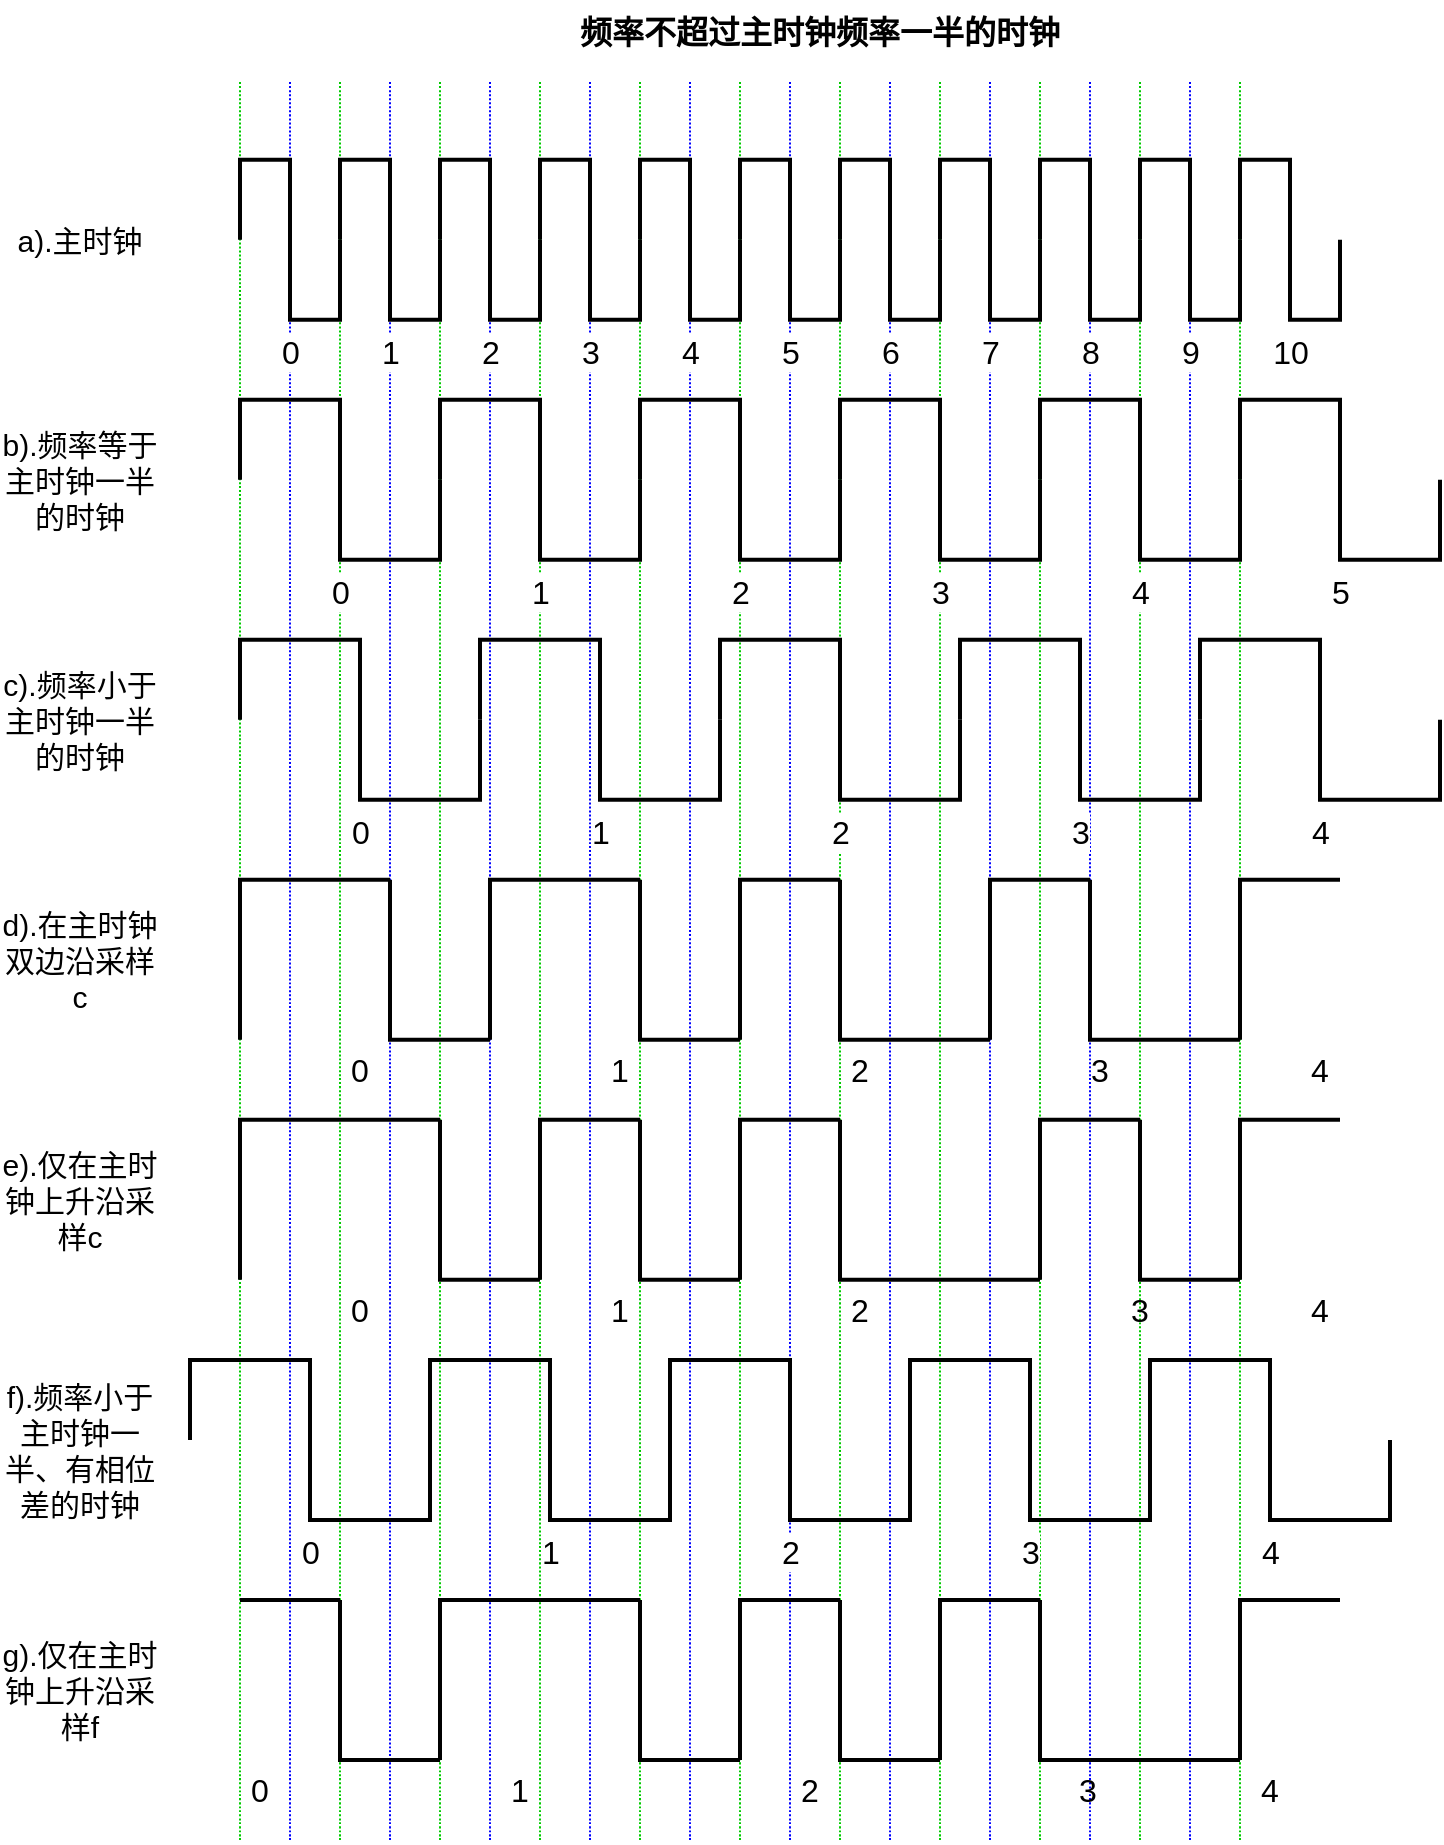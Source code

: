 <mxfile version="28.1.0">
  <diagram name="第 1 页" id="kcO5k25MqnUP4M4dq3CH">
    <mxGraphModel dx="1426" dy="743" grid="1" gridSize="10" guides="1" tooltips="1" connect="1" arrows="1" fold="1" page="1" pageScale="1" pageWidth="827" pageHeight="1169" math="0" shadow="0">
      <root>
        <mxCell id="0" />
        <mxCell id="1" parent="0" />
        <mxCell id="0A2Kg7AsmlqlQmkPii5g-1" value="" style="endArrow=none;html=1;rounded=0;labelBackgroundColor=none;strokeColor=#00CC00;strokeWidth=1;fontSize=16;fontColor=#000000;curved=1;dashed=1;dashPattern=1 1;" edge="1" parent="1">
          <mxGeometry width="50" height="50" relative="1" as="geometry">
            <mxPoint x="160" y="960" as="sourcePoint" />
            <mxPoint x="160" y="80" as="targetPoint" />
          </mxGeometry>
        </mxCell>
        <mxCell id="0A2Kg7AsmlqlQmkPii5g-2" value="" style="endArrow=none;html=1;rounded=0;labelBackgroundColor=none;strokeColor=#00CC00;strokeWidth=1;fontSize=16;fontColor=#000000;curved=1;dashed=1;dashPattern=1 1;" edge="1" parent="1">
          <mxGeometry width="50" height="50" relative="1" as="geometry">
            <mxPoint x="210" y="960" as="sourcePoint" />
            <mxPoint x="210" y="80" as="targetPoint" />
          </mxGeometry>
        </mxCell>
        <mxCell id="0A2Kg7AsmlqlQmkPii5g-3" value="" style="endArrow=none;html=1;rounded=0;labelBackgroundColor=none;strokeColor=#00CC00;strokeWidth=1;fontSize=16;fontColor=#000000;curved=1;dashed=1;dashPattern=1 1;" edge="1" parent="1">
          <mxGeometry width="50" height="50" relative="1" as="geometry">
            <mxPoint x="260" y="960" as="sourcePoint" />
            <mxPoint x="260" y="80" as="targetPoint" />
          </mxGeometry>
        </mxCell>
        <mxCell id="0A2Kg7AsmlqlQmkPii5g-4" value="" style="endArrow=none;html=1;rounded=0;labelBackgroundColor=none;strokeColor=#00CC00;strokeWidth=1;fontSize=16;fontColor=#000000;curved=1;dashed=1;dashPattern=1 1;" edge="1" parent="1">
          <mxGeometry width="50" height="50" relative="1" as="geometry">
            <mxPoint x="310" y="960" as="sourcePoint" />
            <mxPoint x="310" y="80" as="targetPoint" />
          </mxGeometry>
        </mxCell>
        <mxCell id="0A2Kg7AsmlqlQmkPii5g-5" value="" style="endArrow=none;html=1;rounded=0;labelBackgroundColor=none;strokeColor=#00CC00;strokeWidth=1;fontSize=16;fontColor=#000000;curved=1;dashed=1;dashPattern=1 1;" edge="1" parent="1">
          <mxGeometry width="50" height="50" relative="1" as="geometry">
            <mxPoint x="360" y="960" as="sourcePoint" />
            <mxPoint x="360" y="80" as="targetPoint" />
          </mxGeometry>
        </mxCell>
        <mxCell id="0A2Kg7AsmlqlQmkPii5g-6" value="" style="endArrow=none;html=1;rounded=0;labelBackgroundColor=none;strokeColor=#00CC00;strokeWidth=1;fontSize=16;fontColor=#000000;curved=1;dashed=1;dashPattern=1 1;" edge="1" parent="1">
          <mxGeometry width="50" height="50" relative="1" as="geometry">
            <mxPoint x="410" y="960" as="sourcePoint" />
            <mxPoint x="410" y="80" as="targetPoint" />
          </mxGeometry>
        </mxCell>
        <mxCell id="0A2Kg7AsmlqlQmkPii5g-7" value="" style="endArrow=none;html=1;rounded=0;labelBackgroundColor=none;strokeColor=#00CC00;strokeWidth=1;fontSize=16;fontColor=#000000;curved=1;dashed=1;dashPattern=1 1;" edge="1" parent="1">
          <mxGeometry width="50" height="50" relative="1" as="geometry">
            <mxPoint x="510" y="960" as="sourcePoint" />
            <mxPoint x="510" y="80" as="targetPoint" />
          </mxGeometry>
        </mxCell>
        <mxCell id="0A2Kg7AsmlqlQmkPii5g-8" value="" style="endArrow=none;html=1;rounded=0;labelBackgroundColor=none;strokeColor=#0000FF;strokeWidth=1;fontSize=16;fontColor=#000000;curved=1;dashed=1;dashPattern=1 1;" edge="1" parent="1">
          <mxGeometry width="50" height="50" relative="1" as="geometry">
            <mxPoint x="185" y="960" as="sourcePoint" />
            <mxPoint x="185" y="80" as="targetPoint" />
          </mxGeometry>
        </mxCell>
        <mxCell id="0A2Kg7AsmlqlQmkPii5g-9" value="" style="endArrow=none;html=1;rounded=0;labelBackgroundColor=none;strokeColor=#0000FF;strokeWidth=1;fontSize=16;fontColor=#000000;curved=1;dashed=1;dashPattern=1 1;" edge="1" parent="1">
          <mxGeometry width="50" height="50" relative="1" as="geometry">
            <mxPoint x="235" y="960" as="sourcePoint" />
            <mxPoint x="235" y="80" as="targetPoint" />
          </mxGeometry>
        </mxCell>
        <mxCell id="0A2Kg7AsmlqlQmkPii5g-10" value="" style="endArrow=none;html=1;rounded=0;labelBackgroundColor=none;strokeColor=#0000FF;strokeWidth=1;fontSize=16;fontColor=#000000;curved=1;dashed=1;dashPattern=1 1;" edge="1" parent="1">
          <mxGeometry width="50" height="50" relative="1" as="geometry">
            <mxPoint x="285" y="960" as="sourcePoint" />
            <mxPoint x="285" y="80" as="targetPoint" />
          </mxGeometry>
        </mxCell>
        <mxCell id="0A2Kg7AsmlqlQmkPii5g-11" value="" style="endArrow=none;html=1;rounded=0;labelBackgroundColor=none;strokeColor=#0000FF;strokeWidth=1;fontSize=16;fontColor=#000000;curved=1;dashed=1;dashPattern=1 1;" edge="1" parent="1">
          <mxGeometry width="50" height="50" relative="1" as="geometry">
            <mxPoint x="385" y="960" as="sourcePoint" />
            <mxPoint x="385" y="80" as="targetPoint" />
          </mxGeometry>
        </mxCell>
        <mxCell id="0A2Kg7AsmlqlQmkPii5g-12" value="" style="endArrow=none;html=1;rounded=0;labelBackgroundColor=none;strokeColor=#0000FF;strokeWidth=1;fontSize=16;fontColor=#000000;curved=1;dashed=1;dashPattern=1 1;" edge="1" parent="1">
          <mxGeometry width="50" height="50" relative="1" as="geometry">
            <mxPoint x="435" y="960" as="sourcePoint" />
            <mxPoint x="435" y="80" as="targetPoint" />
          </mxGeometry>
        </mxCell>
        <mxCell id="0A2Kg7AsmlqlQmkPii5g-13" value="" style="endArrow=none;html=1;rounded=0;labelBackgroundColor=none;strokeColor=#0000FF;strokeWidth=1;fontSize=16;fontColor=#000000;curved=1;dashed=1;dashPattern=1 1;" edge="1" parent="1">
          <mxGeometry width="50" height="50" relative="1" as="geometry">
            <mxPoint x="485" y="960" as="sourcePoint" />
            <mxPoint x="485" y="80" as="targetPoint" />
          </mxGeometry>
        </mxCell>
        <mxCell id="0A2Kg7AsmlqlQmkPii5g-14" value="" style="endArrow=none;html=1;rounded=0;labelBackgroundColor=none;strokeColor=#0000FF;strokeWidth=1;fontSize=16;fontColor=#000000;curved=1;dashed=1;dashPattern=1 1;" edge="1" parent="1">
          <mxGeometry width="50" height="50" relative="1" as="geometry">
            <mxPoint x="335" y="960" as="sourcePoint" />
            <mxPoint x="335" y="80" as="targetPoint" />
          </mxGeometry>
        </mxCell>
        <mxCell id="0A2Kg7AsmlqlQmkPii5g-15" value="" style="endArrow=none;html=1;rounded=0;labelBackgroundColor=none;strokeColor=#00CC00;strokeWidth=1;fontSize=16;fontColor=#000000;curved=1;dashed=1;dashPattern=1 1;" edge="1" parent="1">
          <mxGeometry width="50" height="50" relative="1" as="geometry">
            <mxPoint x="560" y="960" as="sourcePoint" />
            <mxPoint x="560" y="80" as="targetPoint" />
          </mxGeometry>
        </mxCell>
        <mxCell id="0A2Kg7AsmlqlQmkPii5g-16" value="" style="endArrow=none;html=1;rounded=0;labelBackgroundColor=none;strokeColor=#00CC00;strokeWidth=1;fontSize=16;fontColor=#000000;curved=1;dashed=1;dashPattern=1 1;" edge="1" parent="1">
          <mxGeometry width="50" height="50" relative="1" as="geometry">
            <mxPoint x="610" y="960" as="sourcePoint" />
            <mxPoint x="610" y="80" as="targetPoint" />
          </mxGeometry>
        </mxCell>
        <mxCell id="0A2Kg7AsmlqlQmkPii5g-17" value="" style="endArrow=none;html=1;rounded=0;labelBackgroundColor=none;strokeColor=#00CC00;strokeWidth=1;fontSize=16;fontColor=#000000;curved=1;dashed=1;dashPattern=1 1;" edge="1" parent="1">
          <mxGeometry width="50" height="50" relative="1" as="geometry">
            <mxPoint x="660" y="960" as="sourcePoint" />
            <mxPoint x="660" y="80" as="targetPoint" />
          </mxGeometry>
        </mxCell>
        <mxCell id="0A2Kg7AsmlqlQmkPii5g-18" value="" style="endArrow=none;html=1;rounded=0;labelBackgroundColor=none;strokeColor=#0000FF;strokeWidth=1;fontSize=16;fontColor=#000000;curved=1;dashed=1;dashPattern=1 1;" edge="1" parent="1">
          <mxGeometry width="50" height="50" relative="1" as="geometry">
            <mxPoint x="535" y="960" as="sourcePoint" />
            <mxPoint x="535" y="80" as="targetPoint" />
          </mxGeometry>
        </mxCell>
        <mxCell id="0A2Kg7AsmlqlQmkPii5g-19" value="" style="endArrow=none;html=1;rounded=0;labelBackgroundColor=none;strokeColor=#0000FF;strokeWidth=1;fontSize=16;fontColor=#000000;curved=1;dashed=1;dashPattern=1 1;" edge="1" parent="1">
          <mxGeometry width="50" height="50" relative="1" as="geometry">
            <mxPoint x="585" y="960" as="sourcePoint" />
            <mxPoint x="585" y="80" as="targetPoint" />
          </mxGeometry>
        </mxCell>
        <mxCell id="0A2Kg7AsmlqlQmkPii5g-20" value="" style="endArrow=none;html=1;rounded=0;labelBackgroundColor=none;strokeColor=#0000FF;strokeWidth=1;fontSize=16;fontColor=#000000;curved=1;dashed=1;dashPattern=1 1;" edge="1" parent="1">
          <mxGeometry width="50" height="50" relative="1" as="geometry">
            <mxPoint x="635" y="960" as="sourcePoint" />
            <mxPoint x="635" y="80" as="targetPoint" />
          </mxGeometry>
        </mxCell>
        <mxCell id="0A2Kg7AsmlqlQmkPii5g-21" value="" style="endArrow=none;html=1;rounded=0;labelBackgroundColor=none;strokeColor=#00CC00;strokeWidth=1;fontSize=16;fontColor=#000000;curved=1;dashed=1;dashPattern=1 1;" edge="1" parent="1">
          <mxGeometry width="50" height="50" relative="1" as="geometry">
            <mxPoint x="460" y="960" as="sourcePoint" />
            <mxPoint x="460" y="80" as="targetPoint" />
          </mxGeometry>
        </mxCell>
        <mxCell id="0A2Kg7AsmlqlQmkPii5g-22" value="0" style="pointerEvents=1;verticalLabelPosition=bottom;shadow=0;dashed=0;align=center;html=1;verticalAlign=top;shape=mxgraph.electrical.waveforms.square_wave;labelBackgroundColor=default;strokeColor=#000000;strokeWidth=2;fontSize=16;fontColor=#000000;" vertex="1" parent="1">
          <mxGeometry x="160" y="239.86" width="100" height="80" as="geometry" />
        </mxCell>
        <mxCell id="0A2Kg7AsmlqlQmkPii5g-23" value="1" style="pointerEvents=1;verticalLabelPosition=bottom;shadow=0;dashed=0;align=center;html=1;verticalAlign=top;shape=mxgraph.electrical.waveforms.square_wave;labelBackgroundColor=default;strokeColor=#000000;strokeWidth=2;fontSize=16;fontColor=#000000;" vertex="1" parent="1">
          <mxGeometry x="260" y="239.86" width="100" height="80" as="geometry" />
        </mxCell>
        <mxCell id="0A2Kg7AsmlqlQmkPii5g-24" value="2" style="pointerEvents=1;verticalLabelPosition=bottom;shadow=0;dashed=0;align=center;html=1;verticalAlign=top;shape=mxgraph.electrical.waveforms.square_wave;labelBackgroundColor=default;strokeColor=#000000;strokeWidth=2;fontSize=16;fontColor=#000000;" vertex="1" parent="1">
          <mxGeometry x="360" y="239.86" width="100" height="80" as="geometry" />
        </mxCell>
        <mxCell id="0A2Kg7AsmlqlQmkPii5g-25" value="3" style="pointerEvents=1;verticalLabelPosition=bottom;shadow=0;dashed=0;align=center;html=1;verticalAlign=top;shape=mxgraph.electrical.waveforms.square_wave;labelBackgroundColor=default;strokeColor=#000000;strokeWidth=2;fontSize=16;fontColor=#000000;" vertex="1" parent="1">
          <mxGeometry x="460" y="239.86" width="100" height="80" as="geometry" />
        </mxCell>
        <mxCell id="0A2Kg7AsmlqlQmkPii5g-26" value="4" style="pointerEvents=1;verticalLabelPosition=bottom;shadow=0;dashed=0;align=center;html=1;verticalAlign=top;shape=mxgraph.electrical.waveforms.square_wave;labelBackgroundColor=default;strokeColor=#000000;strokeWidth=2;fontSize=16;fontColor=#000000;" vertex="1" parent="1">
          <mxGeometry x="560" y="239.86" width="100" height="80" as="geometry" />
        </mxCell>
        <mxCell id="0A2Kg7AsmlqlQmkPii5g-27" value="0" style="pointerEvents=1;verticalLabelPosition=bottom;shadow=0;dashed=0;align=center;html=1;verticalAlign=top;shape=mxgraph.electrical.waveforms.square_wave;labelBackgroundColor=default;strokeColor=#000000;strokeWidth=2;fontSize=16;fontColor=#000000;" vertex="1" parent="1">
          <mxGeometry x="160" y="359.86" width="120" height="80" as="geometry" />
        </mxCell>
        <mxCell id="0A2Kg7AsmlqlQmkPii5g-28" value="1" style="pointerEvents=1;verticalLabelPosition=bottom;shadow=0;dashed=0;align=center;html=1;verticalAlign=top;shape=mxgraph.electrical.waveforms.square_wave;labelBackgroundColor=default;strokeColor=#000000;strokeWidth=2;fontSize=16;fontColor=#000000;" vertex="1" parent="1">
          <mxGeometry x="280" y="359.86" width="120" height="80" as="geometry" />
        </mxCell>
        <mxCell id="0A2Kg7AsmlqlQmkPii5g-29" value="2" style="pointerEvents=1;verticalLabelPosition=bottom;shadow=0;dashed=0;align=center;html=1;verticalAlign=top;shape=mxgraph.electrical.waveforms.square_wave;labelBackgroundColor=default;strokeColor=#000000;strokeWidth=2;fontSize=16;fontColor=#000000;" vertex="1" parent="1">
          <mxGeometry x="400" y="359.86" width="120" height="80" as="geometry" />
        </mxCell>
        <mxCell id="0A2Kg7AsmlqlQmkPii5g-30" value="3" style="pointerEvents=1;verticalLabelPosition=bottom;shadow=0;dashed=0;align=center;html=1;verticalAlign=top;shape=mxgraph.electrical.waveforms.square_wave;labelBackgroundColor=default;strokeColor=#000000;strokeWidth=2;fontSize=16;fontColor=#000000;" vertex="1" parent="1">
          <mxGeometry x="520" y="359.86" width="120" height="80" as="geometry" />
        </mxCell>
        <mxCell id="0A2Kg7AsmlqlQmkPii5g-31" value="5" style="pointerEvents=1;verticalLabelPosition=bottom;shadow=0;dashed=0;align=center;html=1;verticalAlign=top;shape=mxgraph.electrical.waveforms.square_wave;labelBackgroundColor=default;strokeColor=#000000;strokeWidth=2;fontSize=16;fontColor=#000000;" vertex="1" parent="1">
          <mxGeometry x="660" y="239.86" width="100" height="80" as="geometry" />
        </mxCell>
        <mxCell id="0A2Kg7AsmlqlQmkPii5g-32" value="4" style="pointerEvents=1;verticalLabelPosition=bottom;shadow=0;dashed=0;align=center;html=1;verticalAlign=top;shape=mxgraph.electrical.waveforms.square_wave;labelBackgroundColor=default;strokeColor=#000000;strokeWidth=2;fontSize=16;fontColor=#000000;" vertex="1" parent="1">
          <mxGeometry x="640" y="359.86" width="120" height="80" as="geometry" />
        </mxCell>
        <mxCell id="0A2Kg7AsmlqlQmkPii5g-33" value="" style="endArrow=none;html=1;rounded=0;strokeWidth=2;" edge="1" parent="1">
          <mxGeometry width="50" height="50" relative="1" as="geometry">
            <mxPoint x="160" y="559.86" as="sourcePoint" />
            <mxPoint x="235" y="479.86" as="targetPoint" />
            <Array as="points">
              <mxPoint x="160" y="479.86" />
            </Array>
          </mxGeometry>
        </mxCell>
        <mxCell id="0A2Kg7AsmlqlQmkPii5g-34" value="0" style="pointerEvents=1;verticalLabelPosition=bottom;shadow=0;dashed=0;align=center;html=1;verticalAlign=top;shape=mxgraph.electrical.waveforms.square_wave;labelBackgroundColor=default;strokeColor=#000000;strokeWidth=2;fontSize=16;fontColor=#000000;" vertex="1" parent="1">
          <mxGeometry x="160" y="119.86" width="50" height="80" as="geometry" />
        </mxCell>
        <mxCell id="0A2Kg7AsmlqlQmkPii5g-35" value="1" style="pointerEvents=1;verticalLabelPosition=bottom;shadow=0;dashed=0;align=center;html=1;verticalAlign=top;shape=mxgraph.electrical.waveforms.square_wave;labelBackgroundColor=default;strokeColor=#000000;strokeWidth=2;fontSize=16;fontColor=#000000;" vertex="1" parent="1">
          <mxGeometry x="210" y="119.86" width="50" height="80" as="geometry" />
        </mxCell>
        <mxCell id="0A2Kg7AsmlqlQmkPii5g-36" value="2" style="pointerEvents=1;verticalLabelPosition=bottom;shadow=0;dashed=0;align=center;html=1;verticalAlign=top;shape=mxgraph.electrical.waveforms.square_wave;labelBackgroundColor=default;strokeColor=#000000;strokeWidth=2;fontSize=16;fontColor=#000000;" vertex="1" parent="1">
          <mxGeometry x="260" y="119.86" width="50" height="80" as="geometry" />
        </mxCell>
        <mxCell id="0A2Kg7AsmlqlQmkPii5g-37" value="3" style="pointerEvents=1;verticalLabelPosition=bottom;shadow=0;dashed=0;align=center;html=1;verticalAlign=top;shape=mxgraph.electrical.waveforms.square_wave;labelBackgroundColor=default;strokeColor=#000000;strokeWidth=2;fontSize=16;fontColor=#000000;" vertex="1" parent="1">
          <mxGeometry x="310" y="119.86" width="50" height="80" as="geometry" />
        </mxCell>
        <mxCell id="0A2Kg7AsmlqlQmkPii5g-38" value="4" style="pointerEvents=1;verticalLabelPosition=bottom;shadow=0;dashed=0;align=center;html=1;verticalAlign=top;shape=mxgraph.electrical.waveforms.square_wave;labelBackgroundColor=default;strokeColor=#000000;strokeWidth=2;fontSize=16;fontColor=#000000;" vertex="1" parent="1">
          <mxGeometry x="360" y="119.86" width="50" height="80" as="geometry" />
        </mxCell>
        <mxCell id="0A2Kg7AsmlqlQmkPii5g-39" value="5" style="pointerEvents=1;verticalLabelPosition=bottom;shadow=0;dashed=0;align=center;html=1;verticalAlign=top;shape=mxgraph.electrical.waveforms.square_wave;labelBackgroundColor=default;strokeColor=#000000;strokeWidth=2;fontSize=16;fontColor=#000000;" vertex="1" parent="1">
          <mxGeometry x="410" y="119.86" width="50" height="80" as="geometry" />
        </mxCell>
        <mxCell id="0A2Kg7AsmlqlQmkPii5g-40" value="6" style="pointerEvents=1;verticalLabelPosition=bottom;shadow=0;dashed=0;align=center;html=1;verticalAlign=top;shape=mxgraph.electrical.waveforms.square_wave;labelBackgroundColor=default;strokeColor=#000000;strokeWidth=2;fontSize=16;fontColor=#000000;" vertex="1" parent="1">
          <mxGeometry x="460" y="119.86" width="50" height="80" as="geometry" />
        </mxCell>
        <mxCell id="0A2Kg7AsmlqlQmkPii5g-41" value="7" style="pointerEvents=1;verticalLabelPosition=bottom;shadow=0;dashed=0;align=center;html=1;verticalAlign=top;shape=mxgraph.electrical.waveforms.square_wave;labelBackgroundColor=default;strokeColor=#000000;strokeWidth=2;fontSize=16;fontColor=#000000;" vertex="1" parent="1">
          <mxGeometry x="510" y="119.86" width="50" height="80" as="geometry" />
        </mxCell>
        <mxCell id="0A2Kg7AsmlqlQmkPii5g-42" value="8" style="pointerEvents=1;verticalLabelPosition=bottom;shadow=0;dashed=0;align=center;html=1;verticalAlign=top;shape=mxgraph.electrical.waveforms.square_wave;labelBackgroundColor=default;strokeColor=#000000;strokeWidth=2;fontSize=16;fontColor=#000000;" vertex="1" parent="1">
          <mxGeometry x="560" y="119.86" width="50" height="80" as="geometry" />
        </mxCell>
        <mxCell id="0A2Kg7AsmlqlQmkPii5g-43" value="9" style="pointerEvents=1;verticalLabelPosition=bottom;shadow=0;dashed=0;align=center;html=1;verticalAlign=top;shape=mxgraph.electrical.waveforms.square_wave;labelBackgroundColor=default;strokeColor=#000000;strokeWidth=2;fontSize=16;fontColor=#000000;" vertex="1" parent="1">
          <mxGeometry x="610" y="119.86" width="50" height="80" as="geometry" />
        </mxCell>
        <mxCell id="0A2Kg7AsmlqlQmkPii5g-44" value="10" style="pointerEvents=1;verticalLabelPosition=bottom;shadow=0;dashed=0;align=center;html=1;verticalAlign=top;shape=mxgraph.electrical.waveforms.square_wave;labelBackgroundColor=default;strokeColor=#000000;strokeWidth=2;fontSize=16;fontColor=#000000;" vertex="1" parent="1">
          <mxGeometry x="660" y="119.86" width="50" height="80" as="geometry" />
        </mxCell>
        <mxCell id="0A2Kg7AsmlqlQmkPii5g-45" value="a).主时钟" style="text;html=1;strokeColor=none;fillColor=none;align=center;verticalAlign=middle;whiteSpace=wrap;rounded=0;fontSize=15;" vertex="1" parent="1">
          <mxGeometry x="40" y="144.86" width="80" height="30" as="geometry" />
        </mxCell>
        <mxCell id="0A2Kg7AsmlqlQmkPii5g-46" value="b).频率等于主时钟一半的时钟" style="text;html=1;strokeColor=none;fillColor=none;align=center;verticalAlign=middle;whiteSpace=wrap;rounded=0;fontSize=15;" vertex="1" parent="1">
          <mxGeometry x="40" y="264.86" width="80" height="30" as="geometry" />
        </mxCell>
        <mxCell id="0A2Kg7AsmlqlQmkPii5g-47" value="c).频率小于主时钟一半的时钟" style="text;html=1;strokeColor=none;fillColor=none;align=center;verticalAlign=middle;whiteSpace=wrap;rounded=0;fontSize=15;" vertex="1" parent="1">
          <mxGeometry x="40" y="384.86" width="80" height="30" as="geometry" />
        </mxCell>
        <mxCell id="0A2Kg7AsmlqlQmkPii5g-48" value="" style="endArrow=none;html=1;rounded=0;strokeWidth=2;" edge="1" parent="1">
          <mxGeometry width="50" height="50" relative="1" as="geometry">
            <mxPoint x="285" y="559.86" as="sourcePoint" />
            <mxPoint x="235" y="479.86" as="targetPoint" />
            <Array as="points">
              <mxPoint x="235" y="559.86" />
            </Array>
          </mxGeometry>
        </mxCell>
        <mxCell id="0A2Kg7AsmlqlQmkPii5g-49" value="d).在主时钟双边沿采样c" style="text;html=1;strokeColor=none;fillColor=none;align=center;verticalAlign=middle;whiteSpace=wrap;rounded=0;fontSize=15;" vertex="1" parent="1">
          <mxGeometry x="40" y="504.86" width="80" height="30" as="geometry" />
        </mxCell>
        <mxCell id="0A2Kg7AsmlqlQmkPii5g-50" value="e).仅在主时钟上升沿采样c" style="text;html=1;strokeColor=none;fillColor=none;align=center;verticalAlign=middle;whiteSpace=wrap;rounded=0;fontSize=15;" vertex="1" parent="1">
          <mxGeometry x="40" y="624.86" width="80" height="30" as="geometry" />
        </mxCell>
        <mxCell id="0A2Kg7AsmlqlQmkPii5g-51" value="" style="endArrow=none;html=1;rounded=0;strokeWidth=2;" edge="1" parent="1">
          <mxGeometry width="50" height="50" relative="1" as="geometry">
            <mxPoint x="285" y="559.86" as="sourcePoint" />
            <mxPoint x="360" y="479.86" as="targetPoint" />
            <Array as="points">
              <mxPoint x="285" y="479.86" />
            </Array>
          </mxGeometry>
        </mxCell>
        <mxCell id="0A2Kg7AsmlqlQmkPii5g-52" value="" style="endArrow=none;html=1;rounded=0;strokeWidth=2;" edge="1" parent="1">
          <mxGeometry width="50" height="50" relative="1" as="geometry">
            <mxPoint x="410" y="559.86" as="sourcePoint" />
            <mxPoint x="360" y="479.86" as="targetPoint" />
            <Array as="points">
              <mxPoint x="360" y="559.86" />
            </Array>
          </mxGeometry>
        </mxCell>
        <mxCell id="0A2Kg7AsmlqlQmkPii5g-53" value="" style="endArrow=none;html=1;rounded=0;strokeWidth=2;" edge="1" parent="1">
          <mxGeometry width="50" height="50" relative="1" as="geometry">
            <mxPoint x="410" y="559.86" as="sourcePoint" />
            <mxPoint x="460" y="479.86" as="targetPoint" />
            <Array as="points">
              <mxPoint x="410" y="479.86" />
            </Array>
          </mxGeometry>
        </mxCell>
        <mxCell id="0A2Kg7AsmlqlQmkPii5g-54" value="" style="endArrow=none;html=1;rounded=0;strokeWidth=2;" edge="1" parent="1">
          <mxGeometry width="50" height="50" relative="1" as="geometry">
            <mxPoint x="535" y="559.86" as="sourcePoint" />
            <mxPoint x="460" y="479.86" as="targetPoint" />
            <Array as="points">
              <mxPoint x="460" y="559.86" />
            </Array>
          </mxGeometry>
        </mxCell>
        <mxCell id="0A2Kg7AsmlqlQmkPii5g-55" value="" style="endArrow=none;html=1;rounded=0;strokeWidth=2;" edge="1" parent="1">
          <mxGeometry width="50" height="50" relative="1" as="geometry">
            <mxPoint x="535" y="559.86" as="sourcePoint" />
            <mxPoint x="585" y="479.86" as="targetPoint" />
            <Array as="points">
              <mxPoint x="535" y="479.86" />
            </Array>
          </mxGeometry>
        </mxCell>
        <mxCell id="0A2Kg7AsmlqlQmkPii5g-56" value="" style="endArrow=none;html=1;rounded=0;strokeWidth=2;" edge="1" parent="1">
          <mxGeometry width="50" height="50" relative="1" as="geometry">
            <mxPoint x="660" y="559.86" as="sourcePoint" />
            <mxPoint x="585" y="479.86" as="targetPoint" />
            <Array as="points">
              <mxPoint x="585" y="559.86" />
            </Array>
          </mxGeometry>
        </mxCell>
        <mxCell id="0A2Kg7AsmlqlQmkPii5g-57" value="" style="endArrow=none;html=1;rounded=0;strokeWidth=2;" edge="1" parent="1">
          <mxGeometry width="50" height="50" relative="1" as="geometry">
            <mxPoint x="660" y="559.86" as="sourcePoint" />
            <mxPoint x="710" y="479.86" as="targetPoint" />
            <Array as="points">
              <mxPoint x="660" y="479.86" />
            </Array>
          </mxGeometry>
        </mxCell>
        <mxCell id="0A2Kg7AsmlqlQmkPii5g-58" value="0" style="text;html=1;strokeColor=none;fillColor=none;align=center;verticalAlign=middle;whiteSpace=wrap;rounded=0;fontSize=16;strokeWidth=2;" vertex="1" parent="1">
          <mxGeometry x="210" y="559.86" width="20" height="30" as="geometry" />
        </mxCell>
        <mxCell id="0A2Kg7AsmlqlQmkPii5g-59" value="1" style="text;html=1;strokeColor=none;fillColor=none;align=center;verticalAlign=middle;whiteSpace=wrap;rounded=0;fontSize=16;strokeWidth=2;" vertex="1" parent="1">
          <mxGeometry x="340" y="559.86" width="20" height="30" as="geometry" />
        </mxCell>
        <mxCell id="0A2Kg7AsmlqlQmkPii5g-60" value="2" style="text;html=1;strokeColor=none;fillColor=none;align=center;verticalAlign=middle;whiteSpace=wrap;rounded=0;fontSize=16;strokeWidth=2;" vertex="1" parent="1">
          <mxGeometry x="460" y="559.86" width="20" height="30" as="geometry" />
        </mxCell>
        <mxCell id="0A2Kg7AsmlqlQmkPii5g-61" value="3" style="text;html=1;strokeColor=none;fillColor=none;align=center;verticalAlign=middle;whiteSpace=wrap;rounded=0;fontSize=16;strokeWidth=2;" vertex="1" parent="1">
          <mxGeometry x="580" y="559.86" width="20" height="30" as="geometry" />
        </mxCell>
        <mxCell id="0A2Kg7AsmlqlQmkPii5g-62" value="4" style="text;html=1;strokeColor=none;fillColor=none;align=center;verticalAlign=middle;whiteSpace=wrap;rounded=0;fontSize=16;strokeWidth=2;" vertex="1" parent="1">
          <mxGeometry x="690" y="559.86" width="20" height="30" as="geometry" />
        </mxCell>
        <mxCell id="0A2Kg7AsmlqlQmkPii5g-63" value="" style="endArrow=none;html=1;rounded=0;strokeWidth=2;" edge="1" parent="1">
          <mxGeometry width="50" height="50" relative="1" as="geometry">
            <mxPoint x="160" y="679.86" as="sourcePoint" />
            <mxPoint x="260" y="599.86" as="targetPoint" />
            <Array as="points">
              <mxPoint x="160" y="599.86" />
            </Array>
          </mxGeometry>
        </mxCell>
        <mxCell id="0A2Kg7AsmlqlQmkPii5g-64" value="" style="endArrow=none;html=1;rounded=0;strokeWidth=2;" edge="1" parent="1">
          <mxGeometry width="50" height="50" relative="1" as="geometry">
            <mxPoint x="310" y="679.86" as="sourcePoint" />
            <mxPoint x="260" y="599.86" as="targetPoint" />
            <Array as="points">
              <mxPoint x="260" y="679.86" />
            </Array>
          </mxGeometry>
        </mxCell>
        <mxCell id="0A2Kg7AsmlqlQmkPii5g-65" value="" style="endArrow=none;html=1;rounded=0;strokeWidth=2;" edge="1" parent="1">
          <mxGeometry width="50" height="50" relative="1" as="geometry">
            <mxPoint x="310" y="679.86" as="sourcePoint" />
            <mxPoint x="360" y="599.86" as="targetPoint" />
            <Array as="points">
              <mxPoint x="310" y="599.86" />
            </Array>
          </mxGeometry>
        </mxCell>
        <mxCell id="0A2Kg7AsmlqlQmkPii5g-66" value="" style="endArrow=none;html=1;rounded=0;strokeWidth=2;" edge="1" parent="1">
          <mxGeometry width="50" height="50" relative="1" as="geometry">
            <mxPoint x="410" y="679.86" as="sourcePoint" />
            <mxPoint x="360" y="599.86" as="targetPoint" />
            <Array as="points">
              <mxPoint x="360" y="679.86" />
            </Array>
          </mxGeometry>
        </mxCell>
        <mxCell id="0A2Kg7AsmlqlQmkPii5g-67" value="" style="endArrow=none;html=1;rounded=0;strokeWidth=2;" edge="1" parent="1">
          <mxGeometry width="50" height="50" relative="1" as="geometry">
            <mxPoint x="410" y="679.86" as="sourcePoint" />
            <mxPoint x="460" y="599.86" as="targetPoint" />
            <Array as="points">
              <mxPoint x="410" y="599.86" />
            </Array>
          </mxGeometry>
        </mxCell>
        <mxCell id="0A2Kg7AsmlqlQmkPii5g-68" value="" style="endArrow=none;html=1;rounded=0;strokeWidth=2;" edge="1" parent="1">
          <mxGeometry width="50" height="50" relative="1" as="geometry">
            <mxPoint x="560" y="679.86" as="sourcePoint" />
            <mxPoint x="460" y="599.86" as="targetPoint" />
            <Array as="points">
              <mxPoint x="460" y="679.86" />
            </Array>
          </mxGeometry>
        </mxCell>
        <mxCell id="0A2Kg7AsmlqlQmkPii5g-69" value="" style="endArrow=none;html=1;rounded=0;strokeWidth=2;" edge="1" parent="1">
          <mxGeometry width="50" height="50" relative="1" as="geometry">
            <mxPoint x="560" y="679.86" as="sourcePoint" />
            <mxPoint x="610" y="599.86" as="targetPoint" />
            <Array as="points">
              <mxPoint x="560" y="599.86" />
            </Array>
          </mxGeometry>
        </mxCell>
        <mxCell id="0A2Kg7AsmlqlQmkPii5g-70" value="" style="endArrow=none;html=1;rounded=0;strokeWidth=2;" edge="1" parent="1">
          <mxGeometry width="50" height="50" relative="1" as="geometry">
            <mxPoint x="660" y="679.86" as="sourcePoint" />
            <mxPoint x="610" y="599.86" as="targetPoint" />
            <Array as="points">
              <mxPoint x="610" y="679.86" />
            </Array>
          </mxGeometry>
        </mxCell>
        <mxCell id="0A2Kg7AsmlqlQmkPii5g-71" value="" style="endArrow=none;html=1;rounded=0;strokeWidth=2;" edge="1" parent="1">
          <mxGeometry width="50" height="50" relative="1" as="geometry">
            <mxPoint x="660" y="679.86" as="sourcePoint" />
            <mxPoint x="710" y="599.86" as="targetPoint" />
            <Array as="points">
              <mxPoint x="660" y="599.86" />
            </Array>
          </mxGeometry>
        </mxCell>
        <mxCell id="0A2Kg7AsmlqlQmkPii5g-72" value="0" style="text;html=1;strokeColor=none;fillColor=none;align=center;verticalAlign=middle;whiteSpace=wrap;rounded=0;fontSize=16;strokeWidth=2;" vertex="1" parent="1">
          <mxGeometry x="210" y="679.86" width="20" height="30" as="geometry" />
        </mxCell>
        <mxCell id="0A2Kg7AsmlqlQmkPii5g-73" value="1" style="text;html=1;strokeColor=none;fillColor=none;align=center;verticalAlign=middle;whiteSpace=wrap;rounded=0;fontSize=16;strokeWidth=2;" vertex="1" parent="1">
          <mxGeometry x="340" y="679.86" width="20" height="30" as="geometry" />
        </mxCell>
        <mxCell id="0A2Kg7AsmlqlQmkPii5g-74" value="2" style="text;html=1;strokeColor=none;fillColor=none;align=center;verticalAlign=middle;whiteSpace=wrap;rounded=0;fontSize=16;strokeWidth=2;" vertex="1" parent="1">
          <mxGeometry x="460" y="679.86" width="20" height="30" as="geometry" />
        </mxCell>
        <mxCell id="0A2Kg7AsmlqlQmkPii5g-75" value="3" style="text;html=1;strokeColor=none;fillColor=none;align=center;verticalAlign=middle;whiteSpace=wrap;rounded=0;fontSize=16;strokeWidth=2;" vertex="1" parent="1">
          <mxGeometry x="600" y="679.86" width="20" height="30" as="geometry" />
        </mxCell>
        <mxCell id="0A2Kg7AsmlqlQmkPii5g-76" value="4" style="text;html=1;strokeColor=none;fillColor=none;align=center;verticalAlign=middle;whiteSpace=wrap;rounded=0;fontSize=16;strokeWidth=2;" vertex="1" parent="1">
          <mxGeometry x="690" y="679.86" width="20" height="30" as="geometry" />
        </mxCell>
        <mxCell id="0A2Kg7AsmlqlQmkPii5g-77" value="频率不超过主时钟频率一半的时钟" style="text;whiteSpace=wrap;html=1;fontSize=16;align=center;fontStyle=1" vertex="1" parent="1">
          <mxGeometry x="320" y="40" width="260" height="40" as="geometry" />
        </mxCell>
        <mxCell id="0A2Kg7AsmlqlQmkPii5g-78" value="g).仅在主时钟上升沿采样f" style="text;html=1;strokeColor=none;fillColor=none;align=center;verticalAlign=middle;whiteSpace=wrap;rounded=0;fontSize=15;" vertex="1" parent="1">
          <mxGeometry x="40" y="870" width="80" height="30" as="geometry" />
        </mxCell>
        <mxCell id="0A2Kg7AsmlqlQmkPii5g-79" value="f).频率小于主时钟一半、有相位差的时钟" style="text;html=1;strokeColor=none;fillColor=none;align=center;verticalAlign=middle;whiteSpace=wrap;rounded=0;fontSize=15;" vertex="1" parent="1">
          <mxGeometry x="40" y="750" width="80" height="30" as="geometry" />
        </mxCell>
        <mxCell id="0A2Kg7AsmlqlQmkPii5g-80" value="0" style="pointerEvents=1;verticalLabelPosition=bottom;shadow=0;dashed=0;align=center;html=1;verticalAlign=top;shape=mxgraph.electrical.waveforms.square_wave;labelBackgroundColor=default;strokeColor=#000000;strokeWidth=2;fontSize=16;fontColor=#000000;" vertex="1" parent="1">
          <mxGeometry x="135" y="720" width="120" height="80" as="geometry" />
        </mxCell>
        <mxCell id="0A2Kg7AsmlqlQmkPii5g-81" value="1" style="pointerEvents=1;verticalLabelPosition=bottom;shadow=0;dashed=0;align=center;html=1;verticalAlign=top;shape=mxgraph.electrical.waveforms.square_wave;labelBackgroundColor=default;strokeColor=#000000;strokeWidth=2;fontSize=16;fontColor=#000000;" vertex="1" parent="1">
          <mxGeometry x="255" y="720" width="120" height="80" as="geometry" />
        </mxCell>
        <mxCell id="0A2Kg7AsmlqlQmkPii5g-82" value="2" style="pointerEvents=1;verticalLabelPosition=bottom;shadow=0;dashed=0;align=center;html=1;verticalAlign=top;shape=mxgraph.electrical.waveforms.square_wave;labelBackgroundColor=default;strokeColor=#000000;strokeWidth=2;fontSize=16;fontColor=#000000;" vertex="1" parent="1">
          <mxGeometry x="375" y="720" width="120" height="80" as="geometry" />
        </mxCell>
        <mxCell id="0A2Kg7AsmlqlQmkPii5g-83" value="3" style="pointerEvents=1;verticalLabelPosition=bottom;shadow=0;dashed=0;align=center;html=1;verticalAlign=top;shape=mxgraph.electrical.waveforms.square_wave;labelBackgroundColor=default;strokeColor=#000000;strokeWidth=2;fontSize=16;fontColor=#000000;" vertex="1" parent="1">
          <mxGeometry x="495" y="720" width="120" height="80" as="geometry" />
        </mxCell>
        <mxCell id="0A2Kg7AsmlqlQmkPii5g-84" value="4" style="pointerEvents=1;verticalLabelPosition=bottom;shadow=0;dashed=0;align=center;html=1;verticalAlign=top;shape=mxgraph.electrical.waveforms.square_wave;labelBackgroundColor=default;strokeColor=#000000;strokeWidth=2;fontSize=16;fontColor=#000000;" vertex="1" parent="1">
          <mxGeometry x="615" y="720" width="120" height="80" as="geometry" />
        </mxCell>
        <mxCell id="0A2Kg7AsmlqlQmkPii5g-85" value="" style="endArrow=none;html=1;rounded=0;strokeWidth=2;" edge="1" parent="1">
          <mxGeometry width="50" height="50" relative="1" as="geometry">
            <mxPoint x="260" y="920" as="sourcePoint" />
            <mxPoint x="210" y="840" as="targetPoint" />
            <Array as="points">
              <mxPoint x="210" y="920" />
            </Array>
          </mxGeometry>
        </mxCell>
        <mxCell id="0A2Kg7AsmlqlQmkPii5g-86" value="" style="endArrow=none;html=1;rounded=0;strokeWidth=2;" edge="1" parent="1">
          <mxGeometry width="50" height="50" relative="1" as="geometry">
            <mxPoint x="260" y="920" as="sourcePoint" />
            <mxPoint x="360" y="840" as="targetPoint" />
            <Array as="points">
              <mxPoint x="260" y="840" />
            </Array>
          </mxGeometry>
        </mxCell>
        <mxCell id="0A2Kg7AsmlqlQmkPii5g-87" value="" style="endArrow=none;html=1;rounded=0;strokeWidth=2;" edge="1" parent="1">
          <mxGeometry width="50" height="50" relative="1" as="geometry">
            <mxPoint x="410" y="920" as="sourcePoint" />
            <mxPoint x="360" y="840" as="targetPoint" />
            <Array as="points">
              <mxPoint x="360" y="920" />
            </Array>
          </mxGeometry>
        </mxCell>
        <mxCell id="0A2Kg7AsmlqlQmkPii5g-88" value="" style="endArrow=none;html=1;rounded=0;strokeWidth=2;" edge="1" parent="1">
          <mxGeometry width="50" height="50" relative="1" as="geometry">
            <mxPoint x="410" y="920" as="sourcePoint" />
            <mxPoint x="460" y="840" as="targetPoint" />
            <Array as="points">
              <mxPoint x="410" y="840" />
            </Array>
          </mxGeometry>
        </mxCell>
        <mxCell id="0A2Kg7AsmlqlQmkPii5g-89" value="" style="endArrow=none;html=1;rounded=0;strokeWidth=2;" edge="1" parent="1">
          <mxGeometry width="50" height="50" relative="1" as="geometry">
            <mxPoint x="510" y="920" as="sourcePoint" />
            <mxPoint x="460" y="840" as="targetPoint" />
            <Array as="points">
              <mxPoint x="460" y="920" />
            </Array>
          </mxGeometry>
        </mxCell>
        <mxCell id="0A2Kg7AsmlqlQmkPii5g-90" value="" style="endArrow=none;html=1;rounded=0;strokeWidth=2;" edge="1" parent="1">
          <mxGeometry width="50" height="50" relative="1" as="geometry">
            <mxPoint x="510" y="920" as="sourcePoint" />
            <mxPoint x="560" y="840" as="targetPoint" />
            <Array as="points">
              <mxPoint x="510" y="840" />
            </Array>
          </mxGeometry>
        </mxCell>
        <mxCell id="0A2Kg7AsmlqlQmkPii5g-91" value="" style="endArrow=none;html=1;rounded=0;strokeWidth=2;" edge="1" parent="1">
          <mxGeometry width="50" height="50" relative="1" as="geometry">
            <mxPoint x="660" y="920" as="sourcePoint" />
            <mxPoint x="560" y="840" as="targetPoint" />
            <Array as="points">
              <mxPoint x="560" y="920" />
            </Array>
          </mxGeometry>
        </mxCell>
        <mxCell id="0A2Kg7AsmlqlQmkPii5g-92" value="" style="endArrow=none;html=1;rounded=0;strokeWidth=2;" edge="1" parent="1">
          <mxGeometry width="50" height="50" relative="1" as="geometry">
            <mxPoint x="660" y="920" as="sourcePoint" />
            <mxPoint x="710" y="840" as="targetPoint" />
            <Array as="points">
              <mxPoint x="660" y="840" />
            </Array>
          </mxGeometry>
        </mxCell>
        <mxCell id="0A2Kg7AsmlqlQmkPii5g-93" value="0" style="text;html=1;strokeColor=none;fillColor=none;align=center;verticalAlign=middle;whiteSpace=wrap;rounded=0;fontSize=16;strokeWidth=2;" vertex="1" parent="1">
          <mxGeometry x="160" y="920" width="20" height="30" as="geometry" />
        </mxCell>
        <mxCell id="0A2Kg7AsmlqlQmkPii5g-94" value="1" style="text;html=1;strokeColor=none;fillColor=none;align=center;verticalAlign=middle;whiteSpace=wrap;rounded=0;fontSize=16;strokeWidth=2;" vertex="1" parent="1">
          <mxGeometry x="290" y="920" width="20" height="30" as="geometry" />
        </mxCell>
        <mxCell id="0A2Kg7AsmlqlQmkPii5g-95" value="2" style="text;html=1;strokeColor=none;fillColor=none;align=center;verticalAlign=middle;whiteSpace=wrap;rounded=0;fontSize=16;strokeWidth=2;" vertex="1" parent="1">
          <mxGeometry x="435" y="920" width="20" height="30" as="geometry" />
        </mxCell>
        <mxCell id="0A2Kg7AsmlqlQmkPii5g-96" value="3" style="text;html=1;strokeColor=none;fillColor=none;align=center;verticalAlign=middle;whiteSpace=wrap;rounded=0;fontSize=16;strokeWidth=2;" vertex="1" parent="1">
          <mxGeometry x="574" y="920" width="20" height="30" as="geometry" />
        </mxCell>
        <mxCell id="0A2Kg7AsmlqlQmkPii5g-97" value="4" style="text;html=1;strokeColor=none;fillColor=none;align=center;verticalAlign=middle;whiteSpace=wrap;rounded=0;fontSize=16;strokeWidth=2;" vertex="1" parent="1">
          <mxGeometry x="665" y="920" width="20" height="30" as="geometry" />
        </mxCell>
        <mxCell id="0A2Kg7AsmlqlQmkPii5g-98" value="" style="endArrow=none;html=1;rounded=0;strokeWidth=2;fontSize=16;" edge="1" parent="1">
          <mxGeometry width="50" height="50" relative="1" as="geometry">
            <mxPoint x="160" y="840" as="sourcePoint" />
            <mxPoint x="210" y="840" as="targetPoint" />
          </mxGeometry>
        </mxCell>
      </root>
    </mxGraphModel>
  </diagram>
</mxfile>
